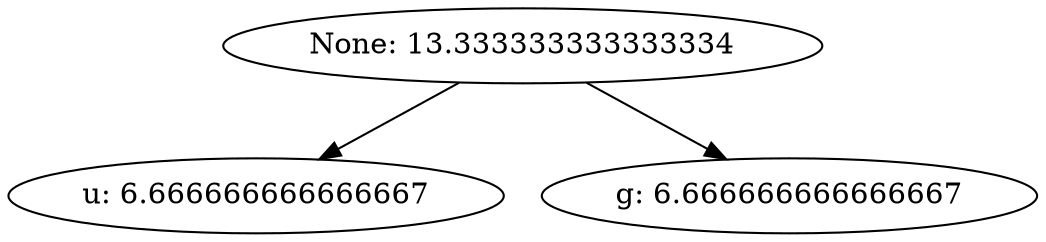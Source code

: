 strict digraph "" {
	"None: 13.333333333333334" -> "u: 6.666666666666667";
	"None: 13.333333333333334" -> "g: 6.666666666666667";
}
